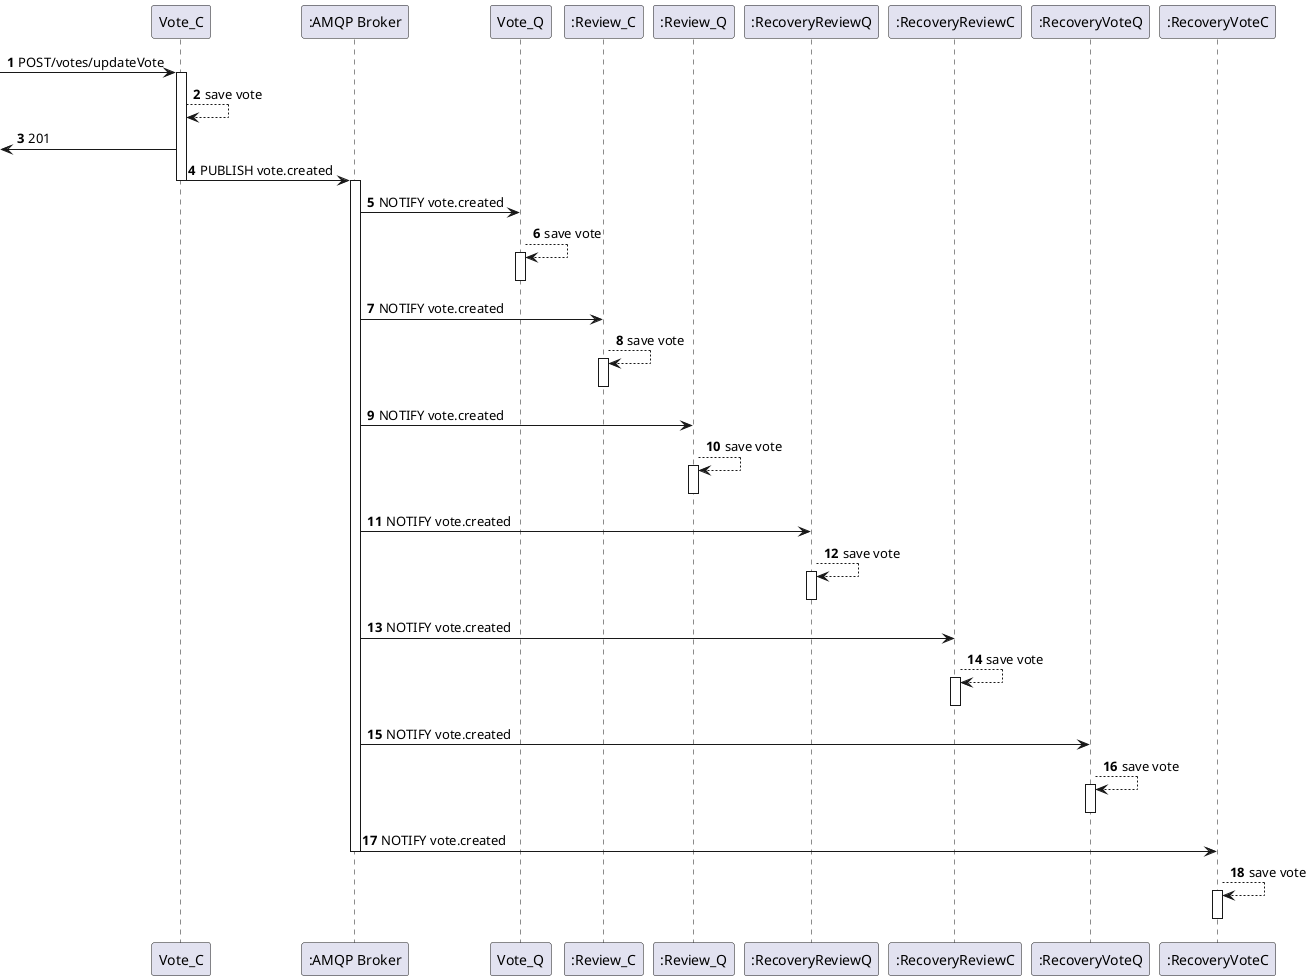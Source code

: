 
@startuml
'https://plantuml.com/sequence-diagram


autonumber

participant "Vote_C" as vote1
participant ":AMQP Broker" as bro
participant "Vote_Q" as votq
participant ":Review_C" as revc
participant ":Review_Q" as rev
participant ":RecoveryReviewQ" as rrq
participant ":RecoveryReviewC" as rrc
participant ":RecoveryVoteQ" as rvq
participant ":RecoveryVoteC" as rvc


-> vote1: POST/votes/updateVote
activate vote1
vote1 --> vote1 : save vote
[<- vote1: 201
vote1 -> bro: PUBLISH vote.created
deactivate vote1
activate bro
bro -> votq: NOTIFY vote.created
votq --> votq: save vote
activate votq
deactivate votq
bro -> revc: NOTIFY vote.created
revc --> revc: save vote
activate revc
deactivate revc
bro -> rev: NOTIFY vote.created
rev --> rev: save vote
activate rev
deactivate rev
bro -> rrq: NOTIFY vote.created
rrq --> rrq: save vote
activate rrq
deactivate rrq
bro -> rrc: NOTIFY vote.created
rrc --> rrc: save vote
activate rrc
deactivate rrc
bro -> rvq: NOTIFY vote.created
rvq --> rvq: save vote
activate rvq
deactivate rvq
bro -> rvc: NOTIFY vote.created
deactivate bro
rvc --> rvc: save vote
activate rvc
deactivate rvc


@enduml
